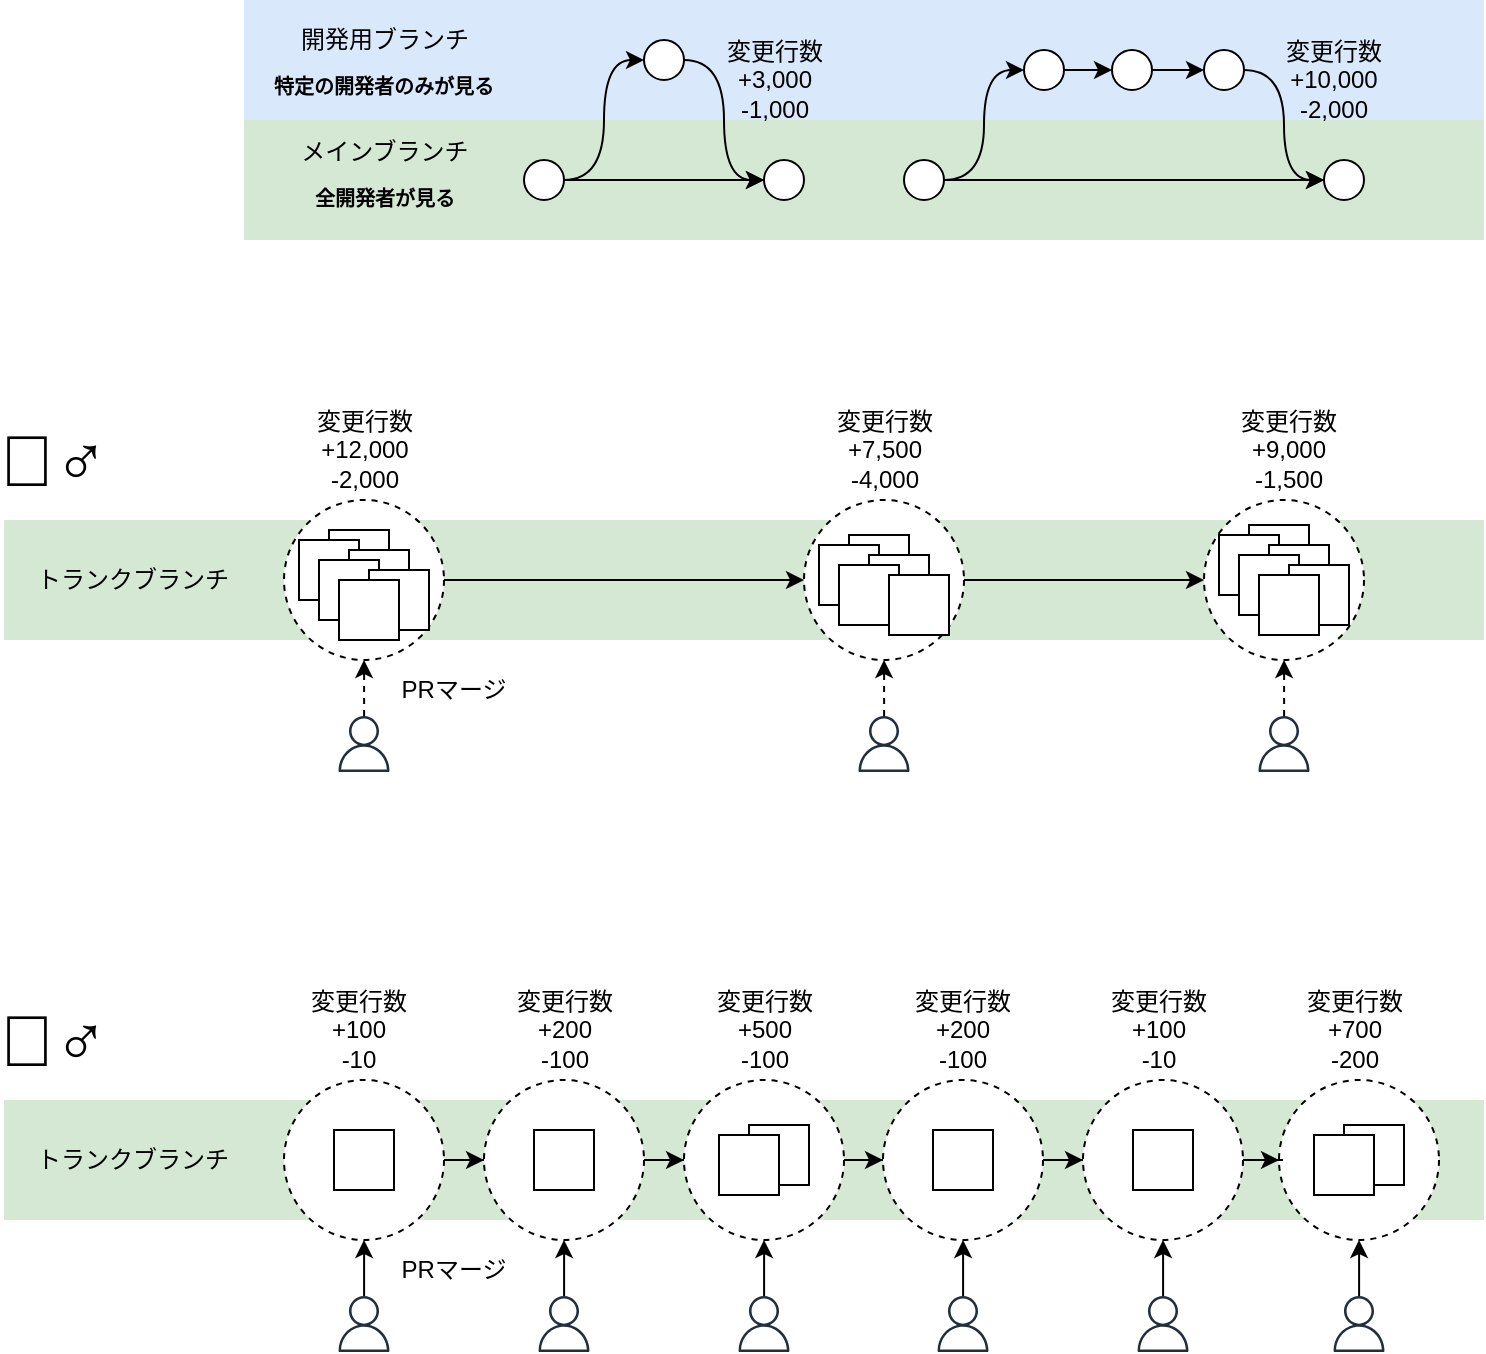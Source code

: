 <mxfile version="24.0.8" type="device">
  <diagram name="ページ1" id="_p8y2ZMvJbF9bzFV4q6h">
    <mxGraphModel dx="2417" dy="968" grid="1" gridSize="10" guides="1" tooltips="1" connect="1" arrows="1" fold="1" page="1" pageScale="1" pageWidth="827" pageHeight="1169" math="0" shadow="0">
      <root>
        <mxCell id="0" />
        <mxCell id="1" parent="0" />
        <mxCell id="Phm8OfdDfyKniIvOWUuk-1" value="" style="rounded=0;whiteSpace=wrap;html=1;fillColor=#d5e8d4;strokeColor=none;" vertex="1" parent="1">
          <mxGeometry x="-80" y="260" width="740" height="60" as="geometry" />
        </mxCell>
        <mxCell id="Phm8OfdDfyKniIvOWUuk-31" style="edgeStyle=orthogonalEdgeStyle;rounded=0;orthogonalLoop=1;jettySize=auto;html=1;entryX=0;entryY=0.5;entryDx=0;entryDy=0;" edge="1" parent="1" source="Phm8OfdDfyKniIvOWUuk-17" target="Phm8OfdDfyKniIvOWUuk-20">
          <mxGeometry relative="1" as="geometry" />
        </mxCell>
        <mxCell id="Phm8OfdDfyKniIvOWUuk-17" value="" style="ellipse;whiteSpace=wrap;html=1;aspect=fixed;dashed=1;" vertex="1" parent="1">
          <mxGeometry x="60" y="250" width="80" height="80" as="geometry" />
        </mxCell>
        <mxCell id="Phm8OfdDfyKniIvOWUuk-5" value="" style="rounded=0;whiteSpace=wrap;html=1;" vertex="1" parent="1">
          <mxGeometry x="82.5" y="265" width="30" height="30" as="geometry" />
        </mxCell>
        <mxCell id="Phm8OfdDfyKniIvOWUuk-2" value="" style="rounded=0;whiteSpace=wrap;html=1;" vertex="1" parent="1">
          <mxGeometry x="67.5" y="270" width="30" height="30" as="geometry" />
        </mxCell>
        <mxCell id="Phm8OfdDfyKniIvOWUuk-6" value="" style="rounded=0;whiteSpace=wrap;html=1;" vertex="1" parent="1">
          <mxGeometry x="92.5" y="275" width="30" height="30" as="geometry" />
        </mxCell>
        <mxCell id="Phm8OfdDfyKniIvOWUuk-3" value="" style="rounded=0;whiteSpace=wrap;html=1;" vertex="1" parent="1">
          <mxGeometry x="77.5" y="280" width="30" height="30" as="geometry" />
        </mxCell>
        <mxCell id="Phm8OfdDfyKniIvOWUuk-7" value="" style="rounded=0;whiteSpace=wrap;html=1;" vertex="1" parent="1">
          <mxGeometry x="102.5" y="285" width="30" height="30" as="geometry" />
        </mxCell>
        <mxCell id="Phm8OfdDfyKniIvOWUuk-4" value="" style="rounded=0;whiteSpace=wrap;html=1;" vertex="1" parent="1">
          <mxGeometry x="87.5" y="290" width="30" height="30" as="geometry" />
        </mxCell>
        <mxCell id="p1uvAuJWru4tgl7bkKN8-23" value="" style="rounded=0;whiteSpace=wrap;html=1;fillColor=#dae8fc;strokeColor=none;" parent="1" vertex="1">
          <mxGeometry x="40" width="620" height="60" as="geometry" />
        </mxCell>
        <mxCell id="p1uvAuJWru4tgl7bkKN8-22" value="" style="rounded=0;whiteSpace=wrap;html=1;fillColor=#d5e8d4;strokeColor=none;" parent="1" vertex="1">
          <mxGeometry x="40" y="60" width="620" height="60" as="geometry" />
        </mxCell>
        <mxCell id="p1uvAuJWru4tgl7bkKN8-10" style="edgeStyle=orthogonalEdgeStyle;rounded=0;orthogonalLoop=1;jettySize=auto;html=1;entryX=0;entryY=0.5;entryDx=0;entryDy=0;" parent="1" source="p1uvAuJWru4tgl7bkKN8-1" target="p1uvAuJWru4tgl7bkKN8-6" edge="1">
          <mxGeometry relative="1" as="geometry" />
        </mxCell>
        <mxCell id="p1uvAuJWru4tgl7bkKN8-15" style="edgeStyle=orthogonalEdgeStyle;rounded=0;orthogonalLoop=1;jettySize=auto;html=1;entryX=0;entryY=0.5;entryDx=0;entryDy=0;curved=1;" parent="1" source="p1uvAuJWru4tgl7bkKN8-1" target="p1uvAuJWru4tgl7bkKN8-3" edge="1">
          <mxGeometry relative="1" as="geometry" />
        </mxCell>
        <mxCell id="p1uvAuJWru4tgl7bkKN8-1" value="" style="ellipse;whiteSpace=wrap;html=1;aspect=fixed;" parent="1" vertex="1">
          <mxGeometry x="180" y="80" width="20" height="20" as="geometry" />
        </mxCell>
        <mxCell id="p1uvAuJWru4tgl7bkKN8-16" style="edgeStyle=orthogonalEdgeStyle;rounded=0;orthogonalLoop=1;jettySize=auto;html=1;entryX=0;entryY=0.5;entryDx=0;entryDy=0;curved=1;" parent="1" source="p1uvAuJWru4tgl7bkKN8-3" target="p1uvAuJWru4tgl7bkKN8-6" edge="1">
          <mxGeometry relative="1" as="geometry" />
        </mxCell>
        <mxCell id="p1uvAuJWru4tgl7bkKN8-3" value="" style="ellipse;whiteSpace=wrap;html=1;aspect=fixed;" parent="1" vertex="1">
          <mxGeometry x="240" y="20" width="20" height="20" as="geometry" />
        </mxCell>
        <mxCell id="p1uvAuJWru4tgl7bkKN8-5" value="変更行数&lt;br&gt;+3,000&lt;br&gt;-1,000" style="text;html=1;strokeColor=none;fillColor=none;align=center;verticalAlign=middle;whiteSpace=wrap;rounded=0;" parent="1" vertex="1">
          <mxGeometry x="272.5" y="15" width="65" height="50" as="geometry" />
        </mxCell>
        <mxCell id="p1uvAuJWru4tgl7bkKN8-6" value="" style="ellipse;whiteSpace=wrap;html=1;aspect=fixed;" parent="1" vertex="1">
          <mxGeometry x="300" y="80" width="20" height="20" as="geometry" />
        </mxCell>
        <mxCell id="p1uvAuJWru4tgl7bkKN8-11" style="edgeStyle=orthogonalEdgeStyle;rounded=0;orthogonalLoop=1;jettySize=auto;html=1;" parent="1" source="p1uvAuJWru4tgl7bkKN8-7" target="p1uvAuJWru4tgl7bkKN8-8" edge="1">
          <mxGeometry relative="1" as="geometry" />
        </mxCell>
        <mxCell id="p1uvAuJWru4tgl7bkKN8-17" style="edgeStyle=orthogonalEdgeStyle;rounded=0;orthogonalLoop=1;jettySize=auto;html=1;entryX=0;entryY=0.5;entryDx=0;entryDy=0;curved=1;" parent="1" source="p1uvAuJWru4tgl7bkKN8-7" target="p1uvAuJWru4tgl7bkKN8-9" edge="1">
          <mxGeometry relative="1" as="geometry" />
        </mxCell>
        <mxCell id="p1uvAuJWru4tgl7bkKN8-7" value="" style="ellipse;whiteSpace=wrap;html=1;aspect=fixed;" parent="1" vertex="1">
          <mxGeometry x="370" y="80" width="20" height="20" as="geometry" />
        </mxCell>
        <mxCell id="p1uvAuJWru4tgl7bkKN8-8" value="" style="ellipse;whiteSpace=wrap;html=1;aspect=fixed;" parent="1" vertex="1">
          <mxGeometry x="580" y="80" width="20" height="20" as="geometry" />
        </mxCell>
        <mxCell id="p1uvAuJWru4tgl7bkKN8-19" style="edgeStyle=orthogonalEdgeStyle;rounded=0;orthogonalLoop=1;jettySize=auto;html=1;" parent="1" source="p1uvAuJWru4tgl7bkKN8-9" target="p1uvAuJWru4tgl7bkKN8-13" edge="1">
          <mxGeometry relative="1" as="geometry" />
        </mxCell>
        <mxCell id="p1uvAuJWru4tgl7bkKN8-9" value="" style="ellipse;whiteSpace=wrap;html=1;aspect=fixed;" parent="1" vertex="1">
          <mxGeometry x="430" y="25" width="20" height="20" as="geometry" />
        </mxCell>
        <mxCell id="p1uvAuJWru4tgl7bkKN8-21" style="edgeStyle=orthogonalEdgeStyle;rounded=0;orthogonalLoop=1;jettySize=auto;html=1;entryX=0;entryY=0.5;entryDx=0;entryDy=0;curved=1;" parent="1" source="p1uvAuJWru4tgl7bkKN8-12" target="p1uvAuJWru4tgl7bkKN8-8" edge="1">
          <mxGeometry relative="1" as="geometry" />
        </mxCell>
        <mxCell id="p1uvAuJWru4tgl7bkKN8-12" value="" style="ellipse;whiteSpace=wrap;html=1;aspect=fixed;" parent="1" vertex="1">
          <mxGeometry x="520" y="25" width="20" height="20" as="geometry" />
        </mxCell>
        <mxCell id="p1uvAuJWru4tgl7bkKN8-20" style="edgeStyle=orthogonalEdgeStyle;rounded=0;orthogonalLoop=1;jettySize=auto;html=1;" parent="1" source="p1uvAuJWru4tgl7bkKN8-13" target="p1uvAuJWru4tgl7bkKN8-12" edge="1">
          <mxGeometry relative="1" as="geometry" />
        </mxCell>
        <mxCell id="p1uvAuJWru4tgl7bkKN8-13" value="" style="ellipse;whiteSpace=wrap;html=1;aspect=fixed;" parent="1" vertex="1">
          <mxGeometry x="474" y="25" width="20" height="20" as="geometry" />
        </mxCell>
        <mxCell id="p1uvAuJWru4tgl7bkKN8-14" value="変更行数&lt;br&gt;+10,000&lt;br&gt;-2,000" style="text;html=1;strokeColor=none;fillColor=none;align=center;verticalAlign=middle;whiteSpace=wrap;rounded=0;" parent="1" vertex="1">
          <mxGeometry x="555" y="15" width="60" height="50" as="geometry" />
        </mxCell>
        <mxCell id="p1uvAuJWru4tgl7bkKN8-83" value="&lt;font style=&quot;font-size: 36px;&quot;&gt;🙅‍♂️&lt;/font&gt;" style="text;html=1;strokeColor=none;fillColor=none;align=center;verticalAlign=middle;whiteSpace=wrap;rounded=0;" parent="1" vertex="1">
          <mxGeometry x="-80" y="200" width="50" height="60" as="geometry" />
        </mxCell>
        <mxCell id="p1uvAuJWru4tgl7bkKN8-86" value="" style="group" parent="1" vertex="1" connectable="0">
          <mxGeometry x="50" y="10" width="120" height="45" as="geometry" />
        </mxCell>
        <mxCell id="p1uvAuJWru4tgl7bkKN8-4" value="開発用ブランチ" style="text;html=1;strokeColor=none;fillColor=none;align=center;verticalAlign=middle;whiteSpace=wrap;rounded=0;" parent="p1uvAuJWru4tgl7bkKN8-86" vertex="1">
          <mxGeometry x="9.5" width="101" height="20" as="geometry" />
        </mxCell>
        <mxCell id="p1uvAuJWru4tgl7bkKN8-85" value="&lt;div style=&quot;font-size: 10px;&quot;&gt;特定の開発者のみが&lt;span style=&quot;background-color: initial;&quot;&gt;見る&lt;/span&gt;&lt;/div&gt;" style="text;html=1;strokeColor=none;fillColor=none;align=center;verticalAlign=middle;whiteSpace=wrap;rounded=0;fontSize=10;fontStyle=1" parent="p1uvAuJWru4tgl7bkKN8-86" vertex="1">
          <mxGeometry y="20" width="120" height="25" as="geometry" />
        </mxCell>
        <mxCell id="p1uvAuJWru4tgl7bkKN8-88" value="" style="group" parent="1" vertex="1" connectable="0">
          <mxGeometry x="54.5" y="65" width="111" height="45" as="geometry" />
        </mxCell>
        <mxCell id="p1uvAuJWru4tgl7bkKN8-2" value="メインブランチ" style="text;html=1;strokeColor=none;fillColor=none;align=center;verticalAlign=middle;whiteSpace=wrap;rounded=0;" parent="p1uvAuJWru4tgl7bkKN8-88" vertex="1">
          <mxGeometry width="111" height="22.5" as="geometry" />
        </mxCell>
        <mxCell id="p1uvAuJWru4tgl7bkKN8-87" value="&lt;font style=&quot;font-size: 10px;&quot;&gt;&lt;b&gt;全開発者が見る&lt;/b&gt;&lt;/font&gt;" style="text;html=1;strokeColor=none;fillColor=none;align=center;verticalAlign=middle;whiteSpace=wrap;rounded=0;" parent="p1uvAuJWru4tgl7bkKN8-88" vertex="1">
          <mxGeometry y="22.5" width="111" height="22.5" as="geometry" />
        </mxCell>
        <mxCell id="Phm8OfdDfyKniIvOWUuk-18" value="" style="edgeStyle=orthogonalEdgeStyle;rounded=0;orthogonalLoop=1;jettySize=auto;html=1;entryX=0.5;entryY=1;entryDx=0;entryDy=0;dashed=1;" edge="1" parent="1" source="Phm8OfdDfyKniIvOWUuk-8" target="Phm8OfdDfyKniIvOWUuk-17">
          <mxGeometry relative="1" as="geometry" />
        </mxCell>
        <mxCell id="Phm8OfdDfyKniIvOWUuk-8" value="" style="sketch=0;outlineConnect=0;fontColor=#232F3E;gradientColor=none;fillColor=#232F3D;strokeColor=none;dashed=0;verticalLabelPosition=bottom;verticalAlign=top;align=center;html=1;fontSize=12;fontStyle=0;aspect=fixed;pointerEvents=1;shape=mxgraph.aws4.user;" vertex="1" parent="1">
          <mxGeometry x="86" y="358" width="28" height="28" as="geometry" />
        </mxCell>
        <mxCell id="Phm8OfdDfyKniIvOWUuk-21" style="edgeStyle=orthogonalEdgeStyle;rounded=0;orthogonalLoop=1;jettySize=auto;html=1;entryX=0.5;entryY=1;entryDx=0;entryDy=0;dashed=1;" edge="1" parent="1" source="Phm8OfdDfyKniIvOWUuk-9" target="Phm8OfdDfyKniIvOWUuk-20">
          <mxGeometry relative="1" as="geometry" />
        </mxCell>
        <mxCell id="Phm8OfdDfyKniIvOWUuk-9" value="" style="sketch=0;outlineConnect=0;fontColor=#232F3E;gradientColor=none;fillColor=#232F3D;strokeColor=none;dashed=0;verticalLabelPosition=bottom;verticalAlign=top;align=center;html=1;fontSize=12;fontStyle=0;aspect=fixed;pointerEvents=1;shape=mxgraph.aws4.user;" vertex="1" parent="1">
          <mxGeometry x="346" y="358" width="28" height="28" as="geometry" />
        </mxCell>
        <mxCell id="Phm8OfdDfyKniIvOWUuk-16" value="トランクブランチ" style="text;html=1;strokeColor=none;fillColor=none;align=center;verticalAlign=middle;whiteSpace=wrap;rounded=0;" vertex="1" parent="1">
          <mxGeometry x="-71" y="278.75" width="111" height="22.5" as="geometry" />
        </mxCell>
        <mxCell id="Phm8OfdDfyKniIvOWUuk-32" style="edgeStyle=orthogonalEdgeStyle;rounded=0;orthogonalLoop=1;jettySize=auto;html=1;entryX=0;entryY=0.5;entryDx=0;entryDy=0;" edge="1" parent="1" source="Phm8OfdDfyKniIvOWUuk-20" target="Phm8OfdDfyKniIvOWUuk-22">
          <mxGeometry relative="1" as="geometry" />
        </mxCell>
        <mxCell id="Phm8OfdDfyKniIvOWUuk-20" value="" style="ellipse;whiteSpace=wrap;html=1;aspect=fixed;dashed=1;" vertex="1" parent="1">
          <mxGeometry x="320" y="250" width="80" height="80" as="geometry" />
        </mxCell>
        <mxCell id="Phm8OfdDfyKniIvOWUuk-10" value="" style="rounded=0;whiteSpace=wrap;html=1;" vertex="1" parent="1">
          <mxGeometry x="342.5" y="267.5" width="30" height="30" as="geometry" />
        </mxCell>
        <mxCell id="Phm8OfdDfyKniIvOWUuk-11" value="" style="rounded=0;whiteSpace=wrap;html=1;" vertex="1" parent="1">
          <mxGeometry x="327.5" y="272.5" width="30" height="30" as="geometry" />
        </mxCell>
        <mxCell id="Phm8OfdDfyKniIvOWUuk-12" value="" style="rounded=0;whiteSpace=wrap;html=1;" vertex="1" parent="1">
          <mxGeometry x="352.5" y="277.5" width="30" height="30" as="geometry" />
        </mxCell>
        <mxCell id="Phm8OfdDfyKniIvOWUuk-13" value="" style="rounded=0;whiteSpace=wrap;html=1;" vertex="1" parent="1">
          <mxGeometry x="337.5" y="282.5" width="30" height="30" as="geometry" />
        </mxCell>
        <mxCell id="Phm8OfdDfyKniIvOWUuk-14" value="" style="rounded=0;whiteSpace=wrap;html=1;" vertex="1" parent="1">
          <mxGeometry x="362.5" y="287.5" width="30" height="30" as="geometry" />
        </mxCell>
        <mxCell id="Phm8OfdDfyKniIvOWUuk-22" value="" style="ellipse;whiteSpace=wrap;html=1;aspect=fixed;dashed=1;" vertex="1" parent="1">
          <mxGeometry x="520" y="250" width="80" height="80" as="geometry" />
        </mxCell>
        <mxCell id="Phm8OfdDfyKniIvOWUuk-23" value="" style="rounded=0;whiteSpace=wrap;html=1;" vertex="1" parent="1">
          <mxGeometry x="542.5" y="262.5" width="30" height="30" as="geometry" />
        </mxCell>
        <mxCell id="Phm8OfdDfyKniIvOWUuk-24" value="" style="rounded=0;whiteSpace=wrap;html=1;" vertex="1" parent="1">
          <mxGeometry x="527.5" y="267.5" width="30" height="30" as="geometry" />
        </mxCell>
        <mxCell id="Phm8OfdDfyKniIvOWUuk-25" value="" style="rounded=0;whiteSpace=wrap;html=1;" vertex="1" parent="1">
          <mxGeometry x="552.5" y="272.5" width="30" height="30" as="geometry" />
        </mxCell>
        <mxCell id="Phm8OfdDfyKniIvOWUuk-26" value="" style="rounded=0;whiteSpace=wrap;html=1;" vertex="1" parent="1">
          <mxGeometry x="537.5" y="277.5" width="30" height="30" as="geometry" />
        </mxCell>
        <mxCell id="Phm8OfdDfyKniIvOWUuk-27" value="" style="rounded=0;whiteSpace=wrap;html=1;" vertex="1" parent="1">
          <mxGeometry x="562.5" y="282.5" width="30" height="30" as="geometry" />
        </mxCell>
        <mxCell id="Phm8OfdDfyKniIvOWUuk-28" value="" style="rounded=0;whiteSpace=wrap;html=1;" vertex="1" parent="1">
          <mxGeometry x="547.5" y="287.5" width="30" height="30" as="geometry" />
        </mxCell>
        <mxCell id="Phm8OfdDfyKniIvOWUuk-29" style="edgeStyle=orthogonalEdgeStyle;rounded=0;orthogonalLoop=1;jettySize=auto;html=1;entryX=0.5;entryY=1;entryDx=0;entryDy=0;dashed=1;" edge="1" parent="1" source="Phm8OfdDfyKniIvOWUuk-30" target="Phm8OfdDfyKniIvOWUuk-22">
          <mxGeometry relative="1" as="geometry">
            <mxPoint x="561.5" y="338" as="targetPoint" />
          </mxGeometry>
        </mxCell>
        <mxCell id="Phm8OfdDfyKniIvOWUuk-30" value="" style="sketch=0;outlineConnect=0;fontColor=#232F3E;gradientColor=none;fillColor=#232F3D;strokeColor=none;dashed=0;verticalLabelPosition=bottom;verticalAlign=top;align=center;html=1;fontSize=12;fontStyle=0;aspect=fixed;pointerEvents=1;shape=mxgraph.aws4.user;" vertex="1" parent="1">
          <mxGeometry x="546" y="358" width="28" height="28" as="geometry" />
        </mxCell>
        <mxCell id="Phm8OfdDfyKniIvOWUuk-33" value="変更行数&lt;br&gt;+12,000&lt;br&gt;-2,000" style="text;html=1;strokeColor=none;fillColor=none;align=center;verticalAlign=middle;whiteSpace=wrap;rounded=0;" vertex="1" parent="1">
          <mxGeometry x="67.5" y="200" width="65" height="50" as="geometry" />
        </mxCell>
        <mxCell id="Phm8OfdDfyKniIvOWUuk-34" value="変更行数&lt;br&gt;+7,500&lt;br&gt;-4,000" style="text;html=1;strokeColor=none;fillColor=none;align=center;verticalAlign=middle;whiteSpace=wrap;rounded=0;" vertex="1" parent="1">
          <mxGeometry x="327.5" y="200" width="65" height="50" as="geometry" />
        </mxCell>
        <mxCell id="Phm8OfdDfyKniIvOWUuk-35" value="変更行数&lt;br&gt;+9,000&lt;br&gt;-1,500" style="text;html=1;strokeColor=none;fillColor=none;align=center;verticalAlign=middle;whiteSpace=wrap;rounded=0;" vertex="1" parent="1">
          <mxGeometry x="530" y="200" width="65" height="50" as="geometry" />
        </mxCell>
        <mxCell id="Phm8OfdDfyKniIvOWUuk-36" value="" style="rounded=0;whiteSpace=wrap;html=1;fillColor=#d5e8d4;strokeColor=none;" vertex="1" parent="1">
          <mxGeometry x="-80" y="550" width="740" height="60" as="geometry" />
        </mxCell>
        <mxCell id="Phm8OfdDfyKniIvOWUuk-75" style="edgeStyle=orthogonalEdgeStyle;rounded=0;orthogonalLoop=1;jettySize=auto;html=1;entryX=0;entryY=0.5;entryDx=0;entryDy=0;" edge="1" parent="1" source="Phm8OfdDfyKniIvOWUuk-38" target="Phm8OfdDfyKniIvOWUuk-70">
          <mxGeometry relative="1" as="geometry" />
        </mxCell>
        <mxCell id="Phm8OfdDfyKniIvOWUuk-38" value="" style="ellipse;whiteSpace=wrap;html=1;aspect=fixed;dashed=1;" vertex="1" parent="1">
          <mxGeometry x="60" y="540" width="80" height="80" as="geometry" />
        </mxCell>
        <mxCell id="Phm8OfdDfyKniIvOWUuk-44" value="" style="rounded=0;whiteSpace=wrap;html=1;" vertex="1" parent="1">
          <mxGeometry x="85" y="565" width="30" height="30" as="geometry" />
        </mxCell>
        <mxCell id="Phm8OfdDfyKniIvOWUuk-45" value="&lt;font style=&quot;font-size: 36px;&quot;&gt;🙆‍♂️&lt;/font&gt;" style="text;html=1;strokeColor=none;fillColor=none;align=center;verticalAlign=middle;whiteSpace=wrap;rounded=0;" vertex="1" parent="1">
          <mxGeometry x="-80" y="490" width="50" height="60" as="geometry" />
        </mxCell>
        <mxCell id="Phm8OfdDfyKniIvOWUuk-46" value="" style="edgeStyle=orthogonalEdgeStyle;rounded=0;orthogonalLoop=1;jettySize=auto;html=1;entryX=0.5;entryY=1;entryDx=0;entryDy=0;" edge="1" parent="1" source="Phm8OfdDfyKniIvOWUuk-47" target="Phm8OfdDfyKniIvOWUuk-38">
          <mxGeometry relative="1" as="geometry" />
        </mxCell>
        <mxCell id="Phm8OfdDfyKniIvOWUuk-47" value="" style="sketch=0;outlineConnect=0;fontColor=#232F3E;gradientColor=none;fillColor=#232F3D;strokeColor=none;dashed=0;verticalLabelPosition=bottom;verticalAlign=top;align=center;html=1;fontSize=12;fontStyle=0;aspect=fixed;pointerEvents=1;shape=mxgraph.aws4.user;" vertex="1" parent="1">
          <mxGeometry x="86" y="648" width="28" height="28" as="geometry" />
        </mxCell>
        <mxCell id="Phm8OfdDfyKniIvOWUuk-48" style="edgeStyle=orthogonalEdgeStyle;rounded=0;orthogonalLoop=1;jettySize=auto;html=1;entryX=0.5;entryY=1;entryDx=0;entryDy=0;" edge="1" parent="1" source="Phm8OfdDfyKniIvOWUuk-49" target="Phm8OfdDfyKniIvOWUuk-52">
          <mxGeometry relative="1" as="geometry" />
        </mxCell>
        <mxCell id="Phm8OfdDfyKniIvOWUuk-49" value="" style="sketch=0;outlineConnect=0;fontColor=#232F3E;gradientColor=none;fillColor=#232F3D;strokeColor=none;dashed=0;verticalLabelPosition=bottom;verticalAlign=top;align=center;html=1;fontSize=12;fontStyle=0;aspect=fixed;pointerEvents=1;shape=mxgraph.aws4.user;" vertex="1" parent="1">
          <mxGeometry x="286" y="648" width="28" height="28" as="geometry" />
        </mxCell>
        <mxCell id="Phm8OfdDfyKniIvOWUuk-50" value="トランクブランチ" style="text;html=1;strokeColor=none;fillColor=none;align=center;verticalAlign=middle;whiteSpace=wrap;rounded=0;" vertex="1" parent="1">
          <mxGeometry x="-71" y="568.75" width="111" height="22.5" as="geometry" />
        </mxCell>
        <mxCell id="Phm8OfdDfyKniIvOWUuk-84" style="edgeStyle=orthogonalEdgeStyle;rounded=0;orthogonalLoop=1;jettySize=auto;html=1;entryX=0;entryY=0.5;entryDx=0;entryDy=0;" edge="1" parent="1" source="Phm8OfdDfyKniIvOWUuk-52" target="Phm8OfdDfyKniIvOWUuk-79">
          <mxGeometry relative="1" as="geometry" />
        </mxCell>
        <mxCell id="Phm8OfdDfyKniIvOWUuk-52" value="" style="ellipse;whiteSpace=wrap;html=1;aspect=fixed;dashed=1;" vertex="1" parent="1">
          <mxGeometry x="260" y="540" width="80" height="80" as="geometry" />
        </mxCell>
        <mxCell id="Phm8OfdDfyKniIvOWUuk-55" value="" style="rounded=0;whiteSpace=wrap;html=1;" vertex="1" parent="1">
          <mxGeometry x="292.5" y="562.5" width="30" height="30" as="geometry" />
        </mxCell>
        <mxCell id="Phm8OfdDfyKniIvOWUuk-56" value="" style="rounded=0;whiteSpace=wrap;html=1;" vertex="1" parent="1">
          <mxGeometry x="277.5" y="567.5" width="30" height="30" as="geometry" />
        </mxCell>
        <mxCell id="Phm8OfdDfyKniIvOWUuk-58" value="" style="ellipse;whiteSpace=wrap;html=1;aspect=fixed;dashed=1;" vertex="1" parent="1">
          <mxGeometry x="557.5" y="540" width="80" height="80" as="geometry" />
        </mxCell>
        <mxCell id="Phm8OfdDfyKniIvOWUuk-65" style="edgeStyle=orthogonalEdgeStyle;rounded=0;orthogonalLoop=1;jettySize=auto;html=1;entryX=0.5;entryY=1;entryDx=0;entryDy=0;" edge="1" parent="1" source="Phm8OfdDfyKniIvOWUuk-66" target="Phm8OfdDfyKniIvOWUuk-58">
          <mxGeometry relative="1" as="geometry">
            <mxPoint x="599" y="628" as="targetPoint" />
          </mxGeometry>
        </mxCell>
        <mxCell id="Phm8OfdDfyKniIvOWUuk-66" value="" style="sketch=0;outlineConnect=0;fontColor=#232F3E;gradientColor=none;fillColor=#232F3D;strokeColor=none;dashed=0;verticalLabelPosition=bottom;verticalAlign=top;align=center;html=1;fontSize=12;fontStyle=0;aspect=fixed;pointerEvents=1;shape=mxgraph.aws4.user;" vertex="1" parent="1">
          <mxGeometry x="583.5" y="648" width="28" height="28" as="geometry" />
        </mxCell>
        <mxCell id="Phm8OfdDfyKniIvOWUuk-67" value="変更行数&lt;br&gt;+100&lt;br&gt;-10" style="text;html=1;strokeColor=none;fillColor=none;align=center;verticalAlign=middle;whiteSpace=wrap;rounded=0;" vertex="1" parent="1">
          <mxGeometry x="65" y="490" width="65" height="50" as="geometry" />
        </mxCell>
        <mxCell id="Phm8OfdDfyKniIvOWUuk-68" value="変更行数&lt;br&gt;+500&lt;br&gt;-100" style="text;html=1;strokeColor=none;fillColor=none;align=center;verticalAlign=middle;whiteSpace=wrap;rounded=0;" vertex="1" parent="1">
          <mxGeometry x="267.5" y="490" width="65" height="50" as="geometry" />
        </mxCell>
        <mxCell id="Phm8OfdDfyKniIvOWUuk-69" value="変更行数&lt;br&gt;+700&lt;br&gt;-200" style="text;html=1;strokeColor=none;fillColor=none;align=center;verticalAlign=middle;whiteSpace=wrap;rounded=0;" vertex="1" parent="1">
          <mxGeometry x="562.5" y="490" width="65" height="50" as="geometry" />
        </mxCell>
        <mxCell id="Phm8OfdDfyKniIvOWUuk-76" style="edgeStyle=orthogonalEdgeStyle;rounded=0;orthogonalLoop=1;jettySize=auto;html=1;entryX=0;entryY=0.5;entryDx=0;entryDy=0;" edge="1" parent="1" source="Phm8OfdDfyKniIvOWUuk-70" target="Phm8OfdDfyKniIvOWUuk-52">
          <mxGeometry relative="1" as="geometry" />
        </mxCell>
        <mxCell id="Phm8OfdDfyKniIvOWUuk-70" value="" style="ellipse;whiteSpace=wrap;html=1;aspect=fixed;dashed=1;" vertex="1" parent="1">
          <mxGeometry x="160" y="540" width="80" height="80" as="geometry" />
        </mxCell>
        <mxCell id="Phm8OfdDfyKniIvOWUuk-71" value="" style="rounded=0;whiteSpace=wrap;html=1;" vertex="1" parent="1">
          <mxGeometry x="185" y="565" width="30" height="30" as="geometry" />
        </mxCell>
        <mxCell id="Phm8OfdDfyKniIvOWUuk-72" value="" style="edgeStyle=orthogonalEdgeStyle;rounded=0;orthogonalLoop=1;jettySize=auto;html=1;entryX=0.5;entryY=1;entryDx=0;entryDy=0;" edge="1" parent="1" source="Phm8OfdDfyKniIvOWUuk-73" target="Phm8OfdDfyKniIvOWUuk-70">
          <mxGeometry relative="1" as="geometry" />
        </mxCell>
        <mxCell id="Phm8OfdDfyKniIvOWUuk-73" value="" style="sketch=0;outlineConnect=0;fontColor=#232F3E;gradientColor=none;fillColor=#232F3D;strokeColor=none;dashed=0;verticalLabelPosition=bottom;verticalAlign=top;align=center;html=1;fontSize=12;fontStyle=0;aspect=fixed;pointerEvents=1;shape=mxgraph.aws4.user;" vertex="1" parent="1">
          <mxGeometry x="186" y="648" width="28" height="28" as="geometry" />
        </mxCell>
        <mxCell id="Phm8OfdDfyKniIvOWUuk-77" value="変更行数&lt;br&gt;+200&lt;br&gt;-100" style="text;html=1;strokeColor=none;fillColor=none;align=center;verticalAlign=middle;whiteSpace=wrap;rounded=0;" vertex="1" parent="1">
          <mxGeometry x="167.5" y="490" width="65" height="50" as="geometry" />
        </mxCell>
        <mxCell id="Phm8OfdDfyKniIvOWUuk-90" style="edgeStyle=orthogonalEdgeStyle;rounded=0;orthogonalLoop=1;jettySize=auto;html=1;entryX=0;entryY=0.5;entryDx=0;entryDy=0;" edge="1" parent="1" source="Phm8OfdDfyKniIvOWUuk-79" target="Phm8OfdDfyKniIvOWUuk-85">
          <mxGeometry relative="1" as="geometry" />
        </mxCell>
        <mxCell id="Phm8OfdDfyKniIvOWUuk-79" value="" style="ellipse;whiteSpace=wrap;html=1;aspect=fixed;dashed=1;" vertex="1" parent="1">
          <mxGeometry x="359.5" y="540" width="80" height="80" as="geometry" />
        </mxCell>
        <mxCell id="Phm8OfdDfyKniIvOWUuk-80" value="" style="rounded=0;whiteSpace=wrap;html=1;" vertex="1" parent="1">
          <mxGeometry x="384.5" y="565" width="30" height="30" as="geometry" />
        </mxCell>
        <mxCell id="Phm8OfdDfyKniIvOWUuk-81" value="" style="edgeStyle=orthogonalEdgeStyle;rounded=0;orthogonalLoop=1;jettySize=auto;html=1;entryX=0.5;entryY=1;entryDx=0;entryDy=0;" edge="1" parent="1" source="Phm8OfdDfyKniIvOWUuk-82" target="Phm8OfdDfyKniIvOWUuk-79">
          <mxGeometry relative="1" as="geometry" />
        </mxCell>
        <mxCell id="Phm8OfdDfyKniIvOWUuk-82" value="" style="sketch=0;outlineConnect=0;fontColor=#232F3E;gradientColor=none;fillColor=#232F3D;strokeColor=none;dashed=0;verticalLabelPosition=bottom;verticalAlign=top;align=center;html=1;fontSize=12;fontStyle=0;aspect=fixed;pointerEvents=1;shape=mxgraph.aws4.user;" vertex="1" parent="1">
          <mxGeometry x="385.5" y="648" width="28" height="28" as="geometry" />
        </mxCell>
        <mxCell id="Phm8OfdDfyKniIvOWUuk-83" value="変更行数&lt;br&gt;+200&lt;br&gt;-100" style="text;html=1;strokeColor=none;fillColor=none;align=center;verticalAlign=middle;whiteSpace=wrap;rounded=0;" vertex="1" parent="1">
          <mxGeometry x="367" y="490" width="65" height="50" as="geometry" />
        </mxCell>
        <mxCell id="Phm8OfdDfyKniIvOWUuk-93" style="edgeStyle=orthogonalEdgeStyle;rounded=0;orthogonalLoop=1;jettySize=auto;html=1;entryX=0;entryY=0.5;entryDx=0;entryDy=0;" edge="1" parent="1" source="Phm8OfdDfyKniIvOWUuk-85" target="Phm8OfdDfyKniIvOWUuk-58">
          <mxGeometry relative="1" as="geometry" />
        </mxCell>
        <mxCell id="Phm8OfdDfyKniIvOWUuk-85" value="" style="ellipse;whiteSpace=wrap;html=1;aspect=fixed;dashed=1;" vertex="1" parent="1">
          <mxGeometry x="459.5" y="540" width="80" height="80" as="geometry" />
        </mxCell>
        <mxCell id="Phm8OfdDfyKniIvOWUuk-86" value="" style="rounded=0;whiteSpace=wrap;html=1;" vertex="1" parent="1">
          <mxGeometry x="484.5" y="565" width="30" height="30" as="geometry" />
        </mxCell>
        <mxCell id="Phm8OfdDfyKniIvOWUuk-87" value="" style="edgeStyle=orthogonalEdgeStyle;rounded=0;orthogonalLoop=1;jettySize=auto;html=1;entryX=0.5;entryY=1;entryDx=0;entryDy=0;" edge="1" parent="1" source="Phm8OfdDfyKniIvOWUuk-88" target="Phm8OfdDfyKniIvOWUuk-85">
          <mxGeometry relative="1" as="geometry" />
        </mxCell>
        <mxCell id="Phm8OfdDfyKniIvOWUuk-88" value="" style="sketch=0;outlineConnect=0;fontColor=#232F3E;gradientColor=none;fillColor=#232F3D;strokeColor=none;dashed=0;verticalLabelPosition=bottom;verticalAlign=top;align=center;html=1;fontSize=12;fontStyle=0;aspect=fixed;pointerEvents=1;shape=mxgraph.aws4.user;" vertex="1" parent="1">
          <mxGeometry x="485.5" y="648" width="28" height="28" as="geometry" />
        </mxCell>
        <mxCell id="Phm8OfdDfyKniIvOWUuk-89" value="変更行数&lt;br&gt;+100&lt;br&gt;-10" style="text;html=1;strokeColor=none;fillColor=none;align=center;verticalAlign=middle;whiteSpace=wrap;rounded=0;" vertex="1" parent="1">
          <mxGeometry x="464.5" y="490" width="65" height="50" as="geometry" />
        </mxCell>
        <mxCell id="Phm8OfdDfyKniIvOWUuk-91" value="" style="rounded=0;whiteSpace=wrap;html=1;" vertex="1" parent="1">
          <mxGeometry x="590" y="562.5" width="30" height="30" as="geometry" />
        </mxCell>
        <mxCell id="Phm8OfdDfyKniIvOWUuk-92" value="" style="rounded=0;whiteSpace=wrap;html=1;" vertex="1" parent="1">
          <mxGeometry x="575" y="567.5" width="30" height="30" as="geometry" />
        </mxCell>
        <mxCell id="Phm8OfdDfyKniIvOWUuk-94" value="PRマージ" style="text;html=1;align=center;verticalAlign=middle;whiteSpace=wrap;rounded=0;" vertex="1" parent="1">
          <mxGeometry x="110" y="330" width="70" height="30" as="geometry" />
        </mxCell>
        <mxCell id="Phm8OfdDfyKniIvOWUuk-96" value="PRマージ" style="text;html=1;align=center;verticalAlign=middle;whiteSpace=wrap;rounded=0;" vertex="1" parent="1">
          <mxGeometry x="110" y="620" width="70" height="30" as="geometry" />
        </mxCell>
      </root>
    </mxGraphModel>
  </diagram>
</mxfile>
